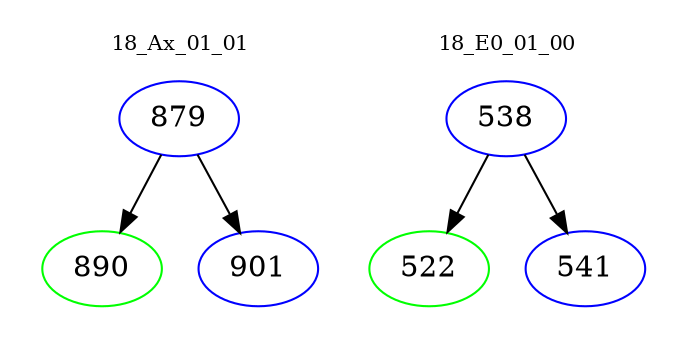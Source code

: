 digraph{
subgraph cluster_0 {
color = white
label = "18_Ax_01_01";
fontsize=10;
T0_879 [label="879", color="blue"]
T0_879 -> T0_890 [color="black"]
T0_890 [label="890", color="green"]
T0_879 -> T0_901 [color="black"]
T0_901 [label="901", color="blue"]
}
subgraph cluster_1 {
color = white
label = "18_E0_01_00";
fontsize=10;
T1_538 [label="538", color="blue"]
T1_538 -> T1_522 [color="black"]
T1_522 [label="522", color="green"]
T1_538 -> T1_541 [color="black"]
T1_541 [label="541", color="blue"]
}
}
